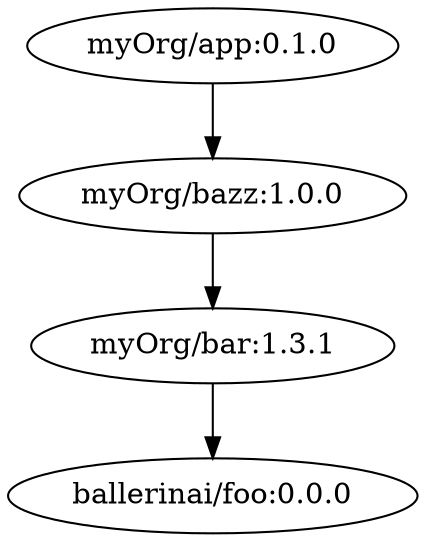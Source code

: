 digraph "example1" {
    "myOrg/app:0.1.0" -> "myOrg/bazz:1.0.0"
    "myOrg/bazz:1.0.0" -> "myOrg/bar:1.3.1"
    "myOrg/bar:1.3.1" -> "ballerinai/foo:0.0.0"
}
